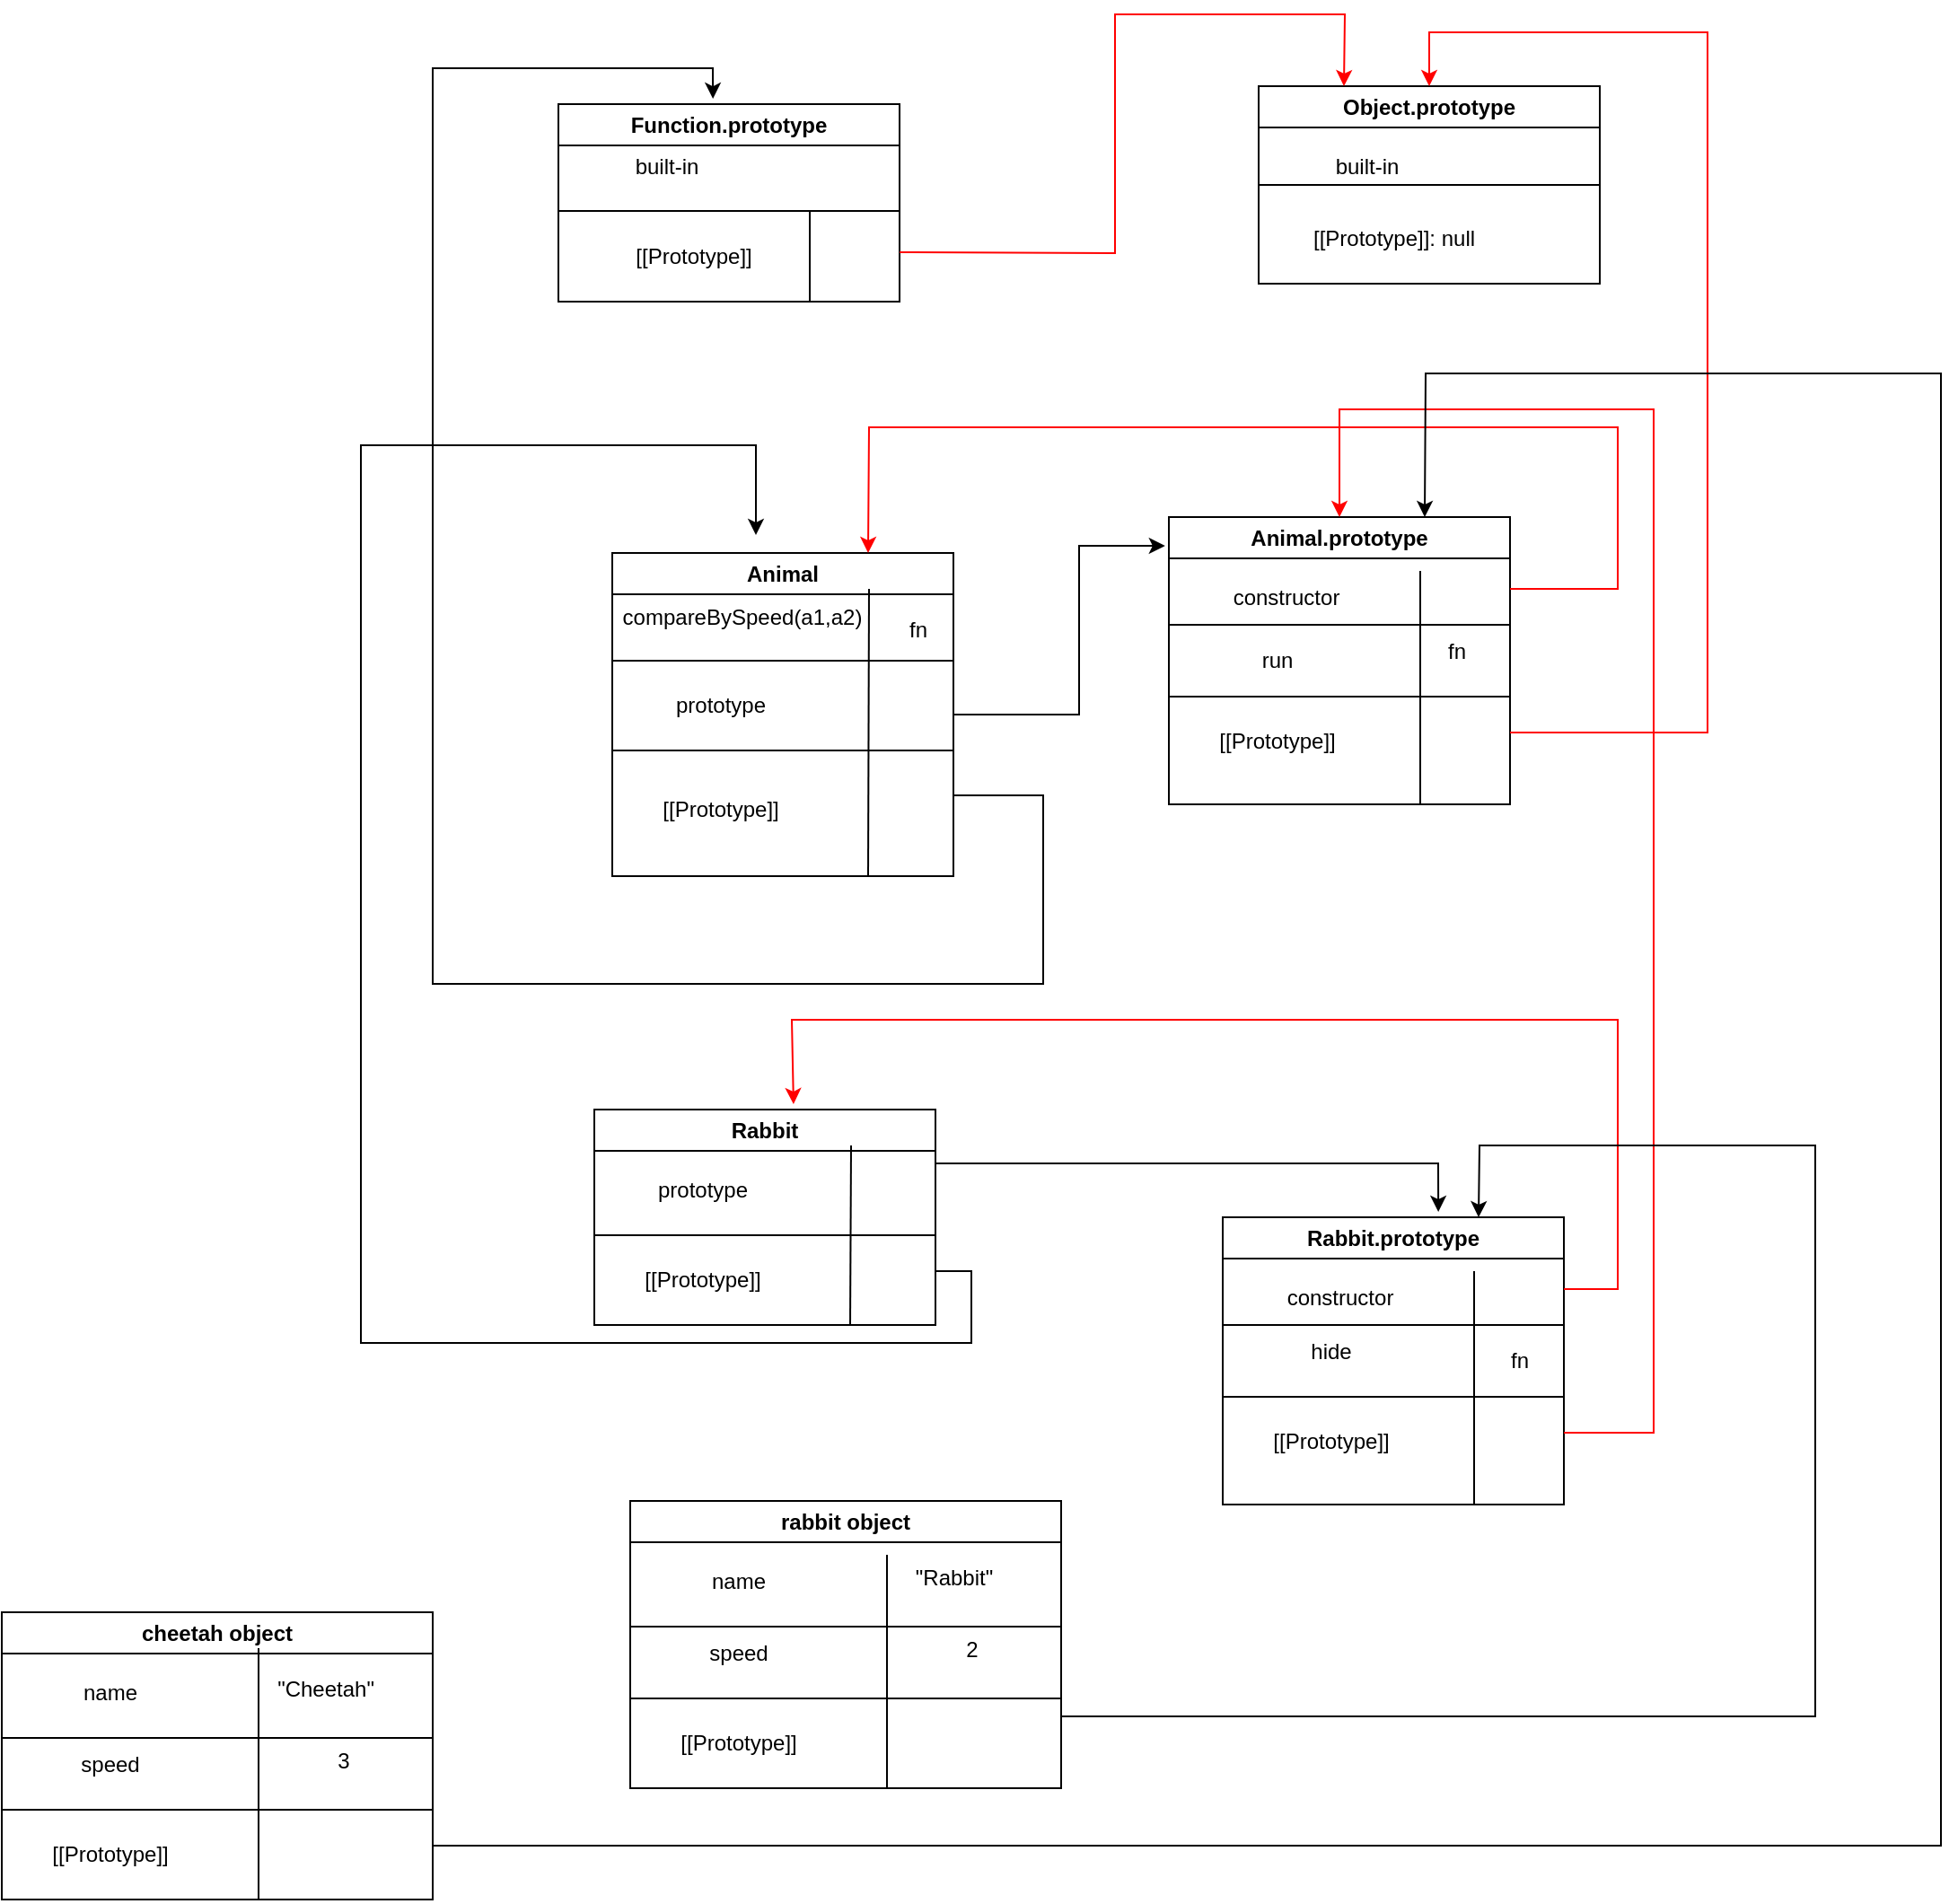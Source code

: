 <mxfile version="21.7.2" type="device">
  <diagram name="Page-1" id="e7e014a7-5840-1c2e-5031-d8a46d1fe8dd">
    <mxGraphModel dx="1242" dy="1551" grid="1" gridSize="10" guides="1" tooltips="1" connect="1" arrows="1" fold="1" page="1" pageScale="1" pageWidth="1169" pageHeight="826" background="none" math="0" shadow="0">
      <root>
        <mxCell id="0" />
        <mxCell id="1" parent="0" />
        <mxCell id="yAwxaY544E79cHh0S0Ri-43" value="Animal" style="swimlane;whiteSpace=wrap;html=1;" parent="1" vertex="1">
          <mxGeometry x="380" y="270" width="190" height="180" as="geometry" />
        </mxCell>
        <mxCell id="yAwxaY544E79cHh0S0Ri-44" value="compareBySpeed(a1,a2)" style="text;html=1;align=center;verticalAlign=middle;resizable=0;points=[];autosize=1;strokeColor=none;fillColor=none;" parent="yAwxaY544E79cHh0S0Ri-43" vertex="1">
          <mxGeometry x="-8" y="21" width="160" height="30" as="geometry" />
        </mxCell>
        <mxCell id="yAwxaY544E79cHh0S0Ri-46" value="prototype" style="text;html=1;align=center;verticalAlign=middle;resizable=0;points=[];autosize=1;strokeColor=none;fillColor=none;" parent="yAwxaY544E79cHh0S0Ri-43" vertex="1">
          <mxGeometry x="25" y="70" width="70" height="30" as="geometry" />
        </mxCell>
        <mxCell id="yAwxaY544E79cHh0S0Ri-48" value="[[Prototype]]" style="text;html=1;align=center;verticalAlign=middle;resizable=0;points=[];autosize=1;strokeColor=none;fillColor=none;" parent="yAwxaY544E79cHh0S0Ri-43" vertex="1">
          <mxGeometry x="15" y="128" width="90" height="30" as="geometry" />
        </mxCell>
        <mxCell id="yAwxaY544E79cHh0S0Ri-49" value="" style="endArrow=none;html=1;rounded=0;exitX=0.75;exitY=1;exitDx=0;exitDy=0;" parent="yAwxaY544E79cHh0S0Ri-43" source="yAwxaY544E79cHh0S0Ri-43" edge="1">
          <mxGeometry width="50" height="50" relative="1" as="geometry">
            <mxPoint x="230" y="190" as="sourcePoint" />
            <mxPoint x="143" y="20" as="targetPoint" />
          </mxGeometry>
        </mxCell>
        <mxCell id="yAwxaY544E79cHh0S0Ri-45" value="" style="endArrow=none;html=1;rounded=0;" parent="1" edge="1">
          <mxGeometry width="50" height="50" relative="1" as="geometry">
            <mxPoint x="380" y="330" as="sourcePoint" />
            <mxPoint x="570" y="330" as="targetPoint" />
          </mxGeometry>
        </mxCell>
        <mxCell id="yAwxaY544E79cHh0S0Ri-47" value="" style="endArrow=none;html=1;rounded=0;" parent="1" edge="1">
          <mxGeometry width="50" height="50" relative="1" as="geometry">
            <mxPoint x="380" y="380" as="sourcePoint" />
            <mxPoint x="570" y="380" as="targetPoint" />
          </mxGeometry>
        </mxCell>
        <mxCell id="yAwxaY544E79cHh0S0Ri-50" value="Animal.prototype" style="swimlane;whiteSpace=wrap;html=1;" parent="1" vertex="1">
          <mxGeometry x="690" y="250" width="190" height="160" as="geometry" />
        </mxCell>
        <mxCell id="yAwxaY544E79cHh0S0Ri-51" value="constructor" style="text;html=1;align=center;verticalAlign=middle;resizable=0;points=[];autosize=1;strokeColor=none;fillColor=none;" parent="yAwxaY544E79cHh0S0Ri-50" vertex="1">
          <mxGeometry x="25" y="30" width="80" height="30" as="geometry" />
        </mxCell>
        <mxCell id="yAwxaY544E79cHh0S0Ri-52" value="run" style="text;html=1;align=center;verticalAlign=middle;resizable=0;points=[];autosize=1;strokeColor=none;fillColor=none;" parent="yAwxaY544E79cHh0S0Ri-50" vertex="1">
          <mxGeometry x="40" y="65" width="40" height="30" as="geometry" />
        </mxCell>
        <mxCell id="yAwxaY544E79cHh0S0Ri-53" value="[[Prototype]]" style="text;html=1;align=center;verticalAlign=middle;resizable=0;points=[];autosize=1;strokeColor=none;fillColor=none;" parent="yAwxaY544E79cHh0S0Ri-50" vertex="1">
          <mxGeometry x="15" y="110" width="90" height="30" as="geometry" />
        </mxCell>
        <mxCell id="yAwxaY544E79cHh0S0Ri-56" value="" style="endArrow=none;html=1;rounded=0;exitX=0.75;exitY=1;exitDx=0;exitDy=0;" parent="yAwxaY544E79cHh0S0Ri-50" edge="1">
          <mxGeometry width="50" height="50" relative="1" as="geometry">
            <mxPoint x="140" y="160" as="sourcePoint" />
            <mxPoint x="140" y="30" as="targetPoint" />
          </mxGeometry>
        </mxCell>
        <mxCell id="fElDDxaBu8mMr2yJlxtf-1" value="fn" style="text;html=1;align=center;verticalAlign=middle;resizable=0;points=[];autosize=1;strokeColor=none;fillColor=none;" vertex="1" parent="yAwxaY544E79cHh0S0Ri-50">
          <mxGeometry x="145" y="60" width="30" height="30" as="geometry" />
        </mxCell>
        <mxCell id="yAwxaY544E79cHh0S0Ri-54" value="" style="endArrow=none;html=1;rounded=0;" parent="1" edge="1">
          <mxGeometry width="50" height="50" relative="1" as="geometry">
            <mxPoint x="690" y="310" as="sourcePoint" />
            <mxPoint x="880" y="310" as="targetPoint" />
          </mxGeometry>
        </mxCell>
        <mxCell id="yAwxaY544E79cHh0S0Ri-55" value="" style="endArrow=none;html=1;rounded=0;" parent="1" edge="1">
          <mxGeometry width="50" height="50" relative="1" as="geometry">
            <mxPoint x="690" y="350" as="sourcePoint" />
            <mxPoint x="880" y="350" as="targetPoint" />
          </mxGeometry>
        </mxCell>
        <mxCell id="yAwxaY544E79cHh0S0Ri-57" value="" style="endArrow=classic;html=1;rounded=0;entryX=-0.011;entryY=0.1;entryDx=0;entryDy=0;entryPerimeter=0;" parent="1" target="yAwxaY544E79cHh0S0Ri-50" edge="1">
          <mxGeometry width="50" height="50" relative="1" as="geometry">
            <mxPoint x="570" y="360" as="sourcePoint" />
            <mxPoint x="660" y="400" as="targetPoint" />
            <Array as="points">
              <mxPoint x="640" y="360" />
              <mxPoint x="640" y="266" />
            </Array>
          </mxGeometry>
        </mxCell>
        <mxCell id="yAwxaY544E79cHh0S0Ri-58" value="" style="endArrow=classic;html=1;rounded=0;exitX=1;exitY=0.25;exitDx=0;exitDy=0;entryX=0.75;entryY=0;entryDx=0;entryDy=0;strokeColor=#FF0000;" parent="1" source="yAwxaY544E79cHh0S0Ri-50" target="yAwxaY544E79cHh0S0Ri-43" edge="1">
          <mxGeometry width="50" height="50" relative="1" as="geometry">
            <mxPoint x="610" y="450" as="sourcePoint" />
            <mxPoint x="410" y="200" as="targetPoint" />
            <Array as="points">
              <mxPoint x="940" y="290" />
              <mxPoint x="940" y="200" />
              <mxPoint x="523" y="200" />
            </Array>
          </mxGeometry>
        </mxCell>
        <mxCell id="yAwxaY544E79cHh0S0Ri-59" value="Object.prototype" style="swimlane;whiteSpace=wrap;html=1;" parent="1" vertex="1">
          <mxGeometry x="740" y="10" width="190" height="110" as="geometry" />
        </mxCell>
        <mxCell id="yAwxaY544E79cHh0S0Ri-60" value="built-in" style="text;html=1;align=center;verticalAlign=middle;resizable=0;points=[];autosize=1;strokeColor=none;fillColor=none;" parent="yAwxaY544E79cHh0S0Ri-59" vertex="1">
          <mxGeometry x="30" y="30" width="60" height="30" as="geometry" />
        </mxCell>
        <mxCell id="yAwxaY544E79cHh0S0Ri-62" value="[[Prototype]]: null" style="text;html=1;align=center;verticalAlign=middle;resizable=0;points=[];autosize=1;strokeColor=none;fillColor=none;" parent="yAwxaY544E79cHh0S0Ri-59" vertex="1">
          <mxGeometry x="20" y="70" width="110" height="30" as="geometry" />
        </mxCell>
        <mxCell id="yAwxaY544E79cHh0S0Ri-65" value="" style="endArrow=none;html=1;rounded=0;exitX=0;exitY=0.5;exitDx=0;exitDy=0;entryX=1;entryY=0.5;entryDx=0;entryDy=0;" parent="1" source="yAwxaY544E79cHh0S0Ri-59" target="yAwxaY544E79cHh0S0Ri-59" edge="1">
          <mxGeometry width="50" height="50" relative="1" as="geometry">
            <mxPoint x="610" y="200" as="sourcePoint" />
            <mxPoint x="660" y="150" as="targetPoint" />
          </mxGeometry>
        </mxCell>
        <mxCell id="yAwxaY544E79cHh0S0Ri-66" value="" style="endArrow=classic;html=1;rounded=0;exitX=1;exitY=0.75;exitDx=0;exitDy=0;entryX=0.5;entryY=0;entryDx=0;entryDy=0;strokeColor=#FF0000;" parent="1" source="yAwxaY544E79cHh0S0Ri-50" target="yAwxaY544E79cHh0S0Ri-59" edge="1">
          <mxGeometry width="50" height="50" relative="1" as="geometry">
            <mxPoint x="610" y="200" as="sourcePoint" />
            <mxPoint x="990" y="-80" as="targetPoint" />
            <Array as="points">
              <mxPoint x="990" y="370" />
              <mxPoint x="990" y="-20" />
              <mxPoint x="835" y="-20" />
            </Array>
          </mxGeometry>
        </mxCell>
        <mxCell id="yAwxaY544E79cHh0S0Ri-67" value="Function.prototype" style="swimlane;whiteSpace=wrap;html=1;" parent="1" vertex="1">
          <mxGeometry x="350" y="20" width="190" height="110" as="geometry" />
        </mxCell>
        <mxCell id="yAwxaY544E79cHh0S0Ri-68" value="built-in" style="text;html=1;align=center;verticalAlign=middle;resizable=0;points=[];autosize=1;strokeColor=none;fillColor=none;" parent="yAwxaY544E79cHh0S0Ri-67" vertex="1">
          <mxGeometry x="30" y="20" width="60" height="30" as="geometry" />
        </mxCell>
        <mxCell id="yAwxaY544E79cHh0S0Ri-69" value="[[Prototype]]" style="text;html=1;align=center;verticalAlign=middle;resizable=0;points=[];autosize=1;strokeColor=none;fillColor=none;" parent="yAwxaY544E79cHh0S0Ri-67" vertex="1">
          <mxGeometry x="30" y="70" width="90" height="30" as="geometry" />
        </mxCell>
        <mxCell id="yAwxaY544E79cHh0S0Ri-70" value="" style="endArrow=none;html=1;rounded=0;" parent="yAwxaY544E79cHh0S0Ri-67" edge="1">
          <mxGeometry width="50" height="50" relative="1" as="geometry">
            <mxPoint x="140" y="110" as="sourcePoint" />
            <mxPoint x="140" y="60" as="targetPoint" />
          </mxGeometry>
        </mxCell>
        <mxCell id="yAwxaY544E79cHh0S0Ri-71" value="" style="endArrow=none;html=1;rounded=0;exitX=0;exitY=0.5;exitDx=0;exitDy=0;entryX=1;entryY=0.5;entryDx=0;entryDy=0;" parent="yAwxaY544E79cHh0S0Ri-67" edge="1">
          <mxGeometry width="50" height="50" relative="1" as="geometry">
            <mxPoint y="59.5" as="sourcePoint" />
            <mxPoint x="190" y="59.5" as="targetPoint" />
          </mxGeometry>
        </mxCell>
        <mxCell id="yAwxaY544E79cHh0S0Ri-72" value="" style="endArrow=classic;html=1;rounded=0;exitX=1;exitY=0.75;exitDx=0;exitDy=0;entryX=0.25;entryY=0;entryDx=0;entryDy=0;strokeColor=#FF0000;" parent="1" source="yAwxaY544E79cHh0S0Ri-67" target="yAwxaY544E79cHh0S0Ri-59" edge="1">
          <mxGeometry width="50" height="50" relative="1" as="geometry">
            <mxPoint x="610" y="200" as="sourcePoint" />
            <mxPoint x="690" y="-30" as="targetPoint" />
            <Array as="points">
              <mxPoint x="660" y="103" />
              <mxPoint x="660" y="-30" />
              <mxPoint x="788" y="-30" />
            </Array>
          </mxGeometry>
        </mxCell>
        <mxCell id="yAwxaY544E79cHh0S0Ri-73" value="" style="endArrow=classic;html=1;rounded=0;exitX=1;exitY=0.75;exitDx=0;exitDy=0;entryX=0.453;entryY=-0.027;entryDx=0;entryDy=0;entryPerimeter=0;" parent="1" source="yAwxaY544E79cHh0S0Ri-43" target="yAwxaY544E79cHh0S0Ri-67" edge="1">
          <mxGeometry width="50" height="50" relative="1" as="geometry">
            <mxPoint x="610" y="200" as="sourcePoint" />
            <mxPoint x="280" y="30" as="targetPoint" />
            <Array as="points">
              <mxPoint x="620" y="405" />
              <mxPoint x="620" y="510" />
              <mxPoint x="280" y="510" />
              <mxPoint x="280" />
              <mxPoint x="436" />
            </Array>
          </mxGeometry>
        </mxCell>
        <mxCell id="yAwxaY544E79cHh0S0Ri-74" value="Rabbit" style="swimlane;whiteSpace=wrap;html=1;" parent="1" vertex="1">
          <mxGeometry x="370" y="580" width="190" height="120" as="geometry" />
        </mxCell>
        <mxCell id="yAwxaY544E79cHh0S0Ri-76" value="prototype" style="text;html=1;align=center;verticalAlign=middle;resizable=0;points=[];autosize=1;strokeColor=none;fillColor=none;" parent="yAwxaY544E79cHh0S0Ri-74" vertex="1">
          <mxGeometry x="25" y="30" width="70" height="30" as="geometry" />
        </mxCell>
        <mxCell id="yAwxaY544E79cHh0S0Ri-77" value="[[Prototype]]" style="text;html=1;align=center;verticalAlign=middle;resizable=0;points=[];autosize=1;strokeColor=none;fillColor=none;" parent="yAwxaY544E79cHh0S0Ri-74" vertex="1">
          <mxGeometry x="15" y="80" width="90" height="30" as="geometry" />
        </mxCell>
        <mxCell id="yAwxaY544E79cHh0S0Ri-78" value="" style="endArrow=none;html=1;rounded=0;" parent="yAwxaY544E79cHh0S0Ri-74" edge="1">
          <mxGeometry width="50" height="50" relative="1" as="geometry">
            <mxPoint y="70" as="sourcePoint" />
            <mxPoint x="190" y="70" as="targetPoint" />
          </mxGeometry>
        </mxCell>
        <mxCell id="yAwxaY544E79cHh0S0Ri-80" value="" style="endArrow=none;html=1;rounded=0;exitX=0.75;exitY=1;exitDx=0;exitDy=0;" parent="1" source="yAwxaY544E79cHh0S0Ri-74" edge="1">
          <mxGeometry width="50" height="50" relative="1" as="geometry">
            <mxPoint x="610" y="480" as="sourcePoint" />
            <mxPoint x="513" y="600" as="targetPoint" />
          </mxGeometry>
        </mxCell>
        <mxCell id="yAwxaY544E79cHh0S0Ri-83" value="" style="endArrow=classic;html=1;rounded=0;exitX=1;exitY=0.75;exitDx=0;exitDy=0;" parent="1" source="yAwxaY544E79cHh0S0Ri-74" edge="1">
          <mxGeometry width="50" height="50" relative="1" as="geometry">
            <mxPoint x="610" y="480" as="sourcePoint" />
            <mxPoint x="460" y="260" as="targetPoint" />
            <Array as="points">
              <mxPoint x="580" y="670" />
              <mxPoint x="580" y="710" />
              <mxPoint x="240" y="710" />
              <mxPoint x="240" y="210" />
              <mxPoint x="460" y="210" />
            </Array>
          </mxGeometry>
        </mxCell>
        <mxCell id="yAwxaY544E79cHh0S0Ri-85" value="Rabbit.prototype" style="swimlane;whiteSpace=wrap;html=1;" parent="1" vertex="1">
          <mxGeometry x="720" y="640" width="190" height="160" as="geometry" />
        </mxCell>
        <mxCell id="yAwxaY544E79cHh0S0Ri-86" value="constructor" style="text;html=1;align=center;verticalAlign=middle;resizable=0;points=[];autosize=1;strokeColor=none;fillColor=none;" parent="yAwxaY544E79cHh0S0Ri-85" vertex="1">
          <mxGeometry x="25" y="30" width="80" height="30" as="geometry" />
        </mxCell>
        <mxCell id="yAwxaY544E79cHh0S0Ri-87" value="hide" style="text;html=1;align=center;verticalAlign=middle;resizable=0;points=[];autosize=1;strokeColor=none;fillColor=none;" parent="yAwxaY544E79cHh0S0Ri-85" vertex="1">
          <mxGeometry x="35" y="60" width="50" height="30" as="geometry" />
        </mxCell>
        <mxCell id="yAwxaY544E79cHh0S0Ri-88" value="[[Prototype]]" style="text;html=1;align=center;verticalAlign=middle;resizable=0;points=[];autosize=1;strokeColor=none;fillColor=none;" parent="yAwxaY544E79cHh0S0Ri-85" vertex="1">
          <mxGeometry x="15" y="110" width="90" height="30" as="geometry" />
        </mxCell>
        <mxCell id="yAwxaY544E79cHh0S0Ri-89" value="" style="endArrow=none;html=1;rounded=0;exitX=0.75;exitY=1;exitDx=0;exitDy=0;" parent="yAwxaY544E79cHh0S0Ri-85" edge="1">
          <mxGeometry width="50" height="50" relative="1" as="geometry">
            <mxPoint x="140" y="160" as="sourcePoint" />
            <mxPoint x="140" y="30" as="targetPoint" />
          </mxGeometry>
        </mxCell>
        <mxCell id="yAwxaY544E79cHh0S0Ri-90" value="" style="endArrow=none;html=1;rounded=0;" parent="yAwxaY544E79cHh0S0Ri-85" edge="1">
          <mxGeometry width="50" height="50" relative="1" as="geometry">
            <mxPoint y="60" as="sourcePoint" />
            <mxPoint x="190" y="60" as="targetPoint" />
          </mxGeometry>
        </mxCell>
        <mxCell id="yAwxaY544E79cHh0S0Ri-91" value="" style="endArrow=none;html=1;rounded=0;" parent="yAwxaY544E79cHh0S0Ri-85" edge="1">
          <mxGeometry width="50" height="50" relative="1" as="geometry">
            <mxPoint y="100" as="sourcePoint" />
            <mxPoint x="190" y="100" as="targetPoint" />
          </mxGeometry>
        </mxCell>
        <mxCell id="fElDDxaBu8mMr2yJlxtf-3" value="fn" style="text;html=1;align=center;verticalAlign=middle;resizable=0;points=[];autosize=1;strokeColor=none;fillColor=none;" vertex="1" parent="yAwxaY544E79cHh0S0Ri-85">
          <mxGeometry x="150" y="65" width="30" height="30" as="geometry" />
        </mxCell>
        <mxCell id="yAwxaY544E79cHh0S0Ri-92" value="" style="endArrow=classic;html=1;rounded=0;exitX=1;exitY=0.75;exitDx=0;exitDy=0;entryX=0.5;entryY=0;entryDx=0;entryDy=0;strokeColor=#FF0000;" parent="1" source="yAwxaY544E79cHh0S0Ri-85" target="yAwxaY544E79cHh0S0Ri-50" edge="1">
          <mxGeometry width="50" height="50" relative="1" as="geometry">
            <mxPoint x="610" y="480" as="sourcePoint" />
            <mxPoint x="960" y="230" as="targetPoint" />
            <Array as="points">
              <mxPoint x="960" y="760" />
              <mxPoint x="960" y="190" />
              <mxPoint x="785" y="190" />
            </Array>
          </mxGeometry>
        </mxCell>
        <mxCell id="yAwxaY544E79cHh0S0Ri-94" value="" style="endArrow=classic;html=1;rounded=0;exitX=1;exitY=0.25;exitDx=0;exitDy=0;entryX=0.584;entryY=-0.025;entryDx=0;entryDy=0;entryPerimeter=0;strokeColor=#FF0000;" parent="1" source="yAwxaY544E79cHh0S0Ri-85" target="yAwxaY544E79cHh0S0Ri-74" edge="1">
          <mxGeometry width="50" height="50" relative="1" as="geometry">
            <mxPoint x="610" y="460" as="sourcePoint" />
            <mxPoint x="940" y="440" as="targetPoint" />
            <Array as="points">
              <mxPoint x="940" y="680" />
              <mxPoint x="940" y="530" />
              <mxPoint x="480" y="530" />
            </Array>
          </mxGeometry>
        </mxCell>
        <mxCell id="yAwxaY544E79cHh0S0Ri-95" value="" style="endArrow=classic;html=1;rounded=0;exitX=1;exitY=0.25;exitDx=0;exitDy=0;entryX=0.632;entryY=-0.019;entryDx=0;entryDy=0;entryPerimeter=0;" parent="1" source="yAwxaY544E79cHh0S0Ri-74" target="yAwxaY544E79cHh0S0Ri-85" edge="1">
          <mxGeometry width="50" height="50" relative="1" as="geometry">
            <mxPoint x="610" y="590" as="sourcePoint" />
            <mxPoint x="860" y="610" as="targetPoint" />
            <Array as="points">
              <mxPoint x="840" y="610" />
            </Array>
          </mxGeometry>
        </mxCell>
        <mxCell id="yAwxaY544E79cHh0S0Ri-96" value="cheetah object" style="swimlane;whiteSpace=wrap;html=1;" parent="1" vertex="1">
          <mxGeometry x="40" y="860" width="240" height="160" as="geometry" />
        </mxCell>
        <mxCell id="yAwxaY544E79cHh0S0Ri-97" value="name" style="text;html=1;align=center;verticalAlign=middle;resizable=0;points=[];autosize=1;strokeColor=none;fillColor=none;" parent="yAwxaY544E79cHh0S0Ri-96" vertex="1">
          <mxGeometry x="35" y="30" width="50" height="30" as="geometry" />
        </mxCell>
        <mxCell id="yAwxaY544E79cHh0S0Ri-98" value="[[Prototype]]" style="text;html=1;align=center;verticalAlign=middle;resizable=0;points=[];autosize=1;strokeColor=none;fillColor=none;" parent="yAwxaY544E79cHh0S0Ri-96" vertex="1">
          <mxGeometry x="15" y="120" width="90" height="30" as="geometry" />
        </mxCell>
        <mxCell id="yAwxaY544E79cHh0S0Ri-99" value="" style="endArrow=none;html=1;rounded=0;" parent="yAwxaY544E79cHh0S0Ri-96" edge="1">
          <mxGeometry width="50" height="50" relative="1" as="geometry">
            <mxPoint y="70" as="sourcePoint" />
            <mxPoint x="240" y="70" as="targetPoint" />
          </mxGeometry>
        </mxCell>
        <mxCell id="yAwxaY544E79cHh0S0Ri-100" value="" style="endArrow=none;html=1;rounded=0;" parent="yAwxaY544E79cHh0S0Ri-96" edge="1">
          <mxGeometry width="50" height="50" relative="1" as="geometry">
            <mxPoint y="110" as="sourcePoint" />
            <mxPoint x="240" y="110" as="targetPoint" />
          </mxGeometry>
        </mxCell>
        <mxCell id="yAwxaY544E79cHh0S0Ri-103" value="speed" style="text;html=1;align=center;verticalAlign=middle;resizable=0;points=[];autosize=1;strokeColor=none;fillColor=none;" parent="yAwxaY544E79cHh0S0Ri-96" vertex="1">
          <mxGeometry x="30" y="70" width="60" height="30" as="geometry" />
        </mxCell>
        <mxCell id="yAwxaY544E79cHh0S0Ri-101" value="" style="endArrow=none;html=1;rounded=0;" parent="1" edge="1">
          <mxGeometry width="50" height="50" relative="1" as="geometry">
            <mxPoint x="183" y="1020" as="sourcePoint" />
            <mxPoint x="183" y="880" as="targetPoint" />
          </mxGeometry>
        </mxCell>
        <mxCell id="yAwxaY544E79cHh0S0Ri-102" value="&quot;Cheetah&quot;" style="text;html=1;align=center;verticalAlign=middle;resizable=0;points=[];autosize=1;strokeColor=none;fillColor=none;" parent="1" vertex="1">
          <mxGeometry x="180" y="888" width="80" height="30" as="geometry" />
        </mxCell>
        <mxCell id="yAwxaY544E79cHh0S0Ri-104" value="3" style="text;html=1;align=center;verticalAlign=middle;resizable=0;points=[];autosize=1;strokeColor=none;fillColor=none;" parent="1" vertex="1">
          <mxGeometry x="215" y="928" width="30" height="30" as="geometry" />
        </mxCell>
        <mxCell id="yAwxaY544E79cHh0S0Ri-105" value="" style="endArrow=classic;html=1;rounded=0;entryX=0.75;entryY=0;entryDx=0;entryDy=0;" parent="1" target="yAwxaY544E79cHh0S0Ri-50" edge="1">
          <mxGeometry width="50" height="50" relative="1" as="geometry">
            <mxPoint x="280" y="990" as="sourcePoint" />
            <mxPoint x="1120" y="190" as="targetPoint" />
            <Array as="points">
              <mxPoint x="1120" y="990" />
              <mxPoint x="1120" y="170" />
              <mxPoint x="833" y="170" />
            </Array>
          </mxGeometry>
        </mxCell>
        <mxCell id="yAwxaY544E79cHh0S0Ri-106" value="rabbit object" style="swimlane;whiteSpace=wrap;html=1;" parent="1" vertex="1">
          <mxGeometry x="390" y="798" width="240" height="160" as="geometry" />
        </mxCell>
        <mxCell id="yAwxaY544E79cHh0S0Ri-107" value="name" style="text;html=1;align=center;verticalAlign=middle;resizable=0;points=[];autosize=1;strokeColor=none;fillColor=none;" parent="yAwxaY544E79cHh0S0Ri-106" vertex="1">
          <mxGeometry x="35" y="30" width="50" height="30" as="geometry" />
        </mxCell>
        <mxCell id="yAwxaY544E79cHh0S0Ri-108" value="[[Prototype]]" style="text;html=1;align=center;verticalAlign=middle;resizable=0;points=[];autosize=1;strokeColor=none;fillColor=none;" parent="yAwxaY544E79cHh0S0Ri-106" vertex="1">
          <mxGeometry x="15" y="120" width="90" height="30" as="geometry" />
        </mxCell>
        <mxCell id="yAwxaY544E79cHh0S0Ri-109" value="" style="endArrow=none;html=1;rounded=0;" parent="yAwxaY544E79cHh0S0Ri-106" edge="1">
          <mxGeometry width="50" height="50" relative="1" as="geometry">
            <mxPoint y="70" as="sourcePoint" />
            <mxPoint x="240" y="70" as="targetPoint" />
          </mxGeometry>
        </mxCell>
        <mxCell id="yAwxaY544E79cHh0S0Ri-110" value="" style="endArrow=none;html=1;rounded=0;" parent="yAwxaY544E79cHh0S0Ri-106" edge="1">
          <mxGeometry width="50" height="50" relative="1" as="geometry">
            <mxPoint y="110" as="sourcePoint" />
            <mxPoint x="240" y="110" as="targetPoint" />
          </mxGeometry>
        </mxCell>
        <mxCell id="yAwxaY544E79cHh0S0Ri-111" value="speed" style="text;html=1;align=center;verticalAlign=middle;resizable=0;points=[];autosize=1;strokeColor=none;fillColor=none;" parent="yAwxaY544E79cHh0S0Ri-106" vertex="1">
          <mxGeometry x="30" y="70" width="60" height="30" as="geometry" />
        </mxCell>
        <mxCell id="yAwxaY544E79cHh0S0Ri-112" value="" style="endArrow=none;html=1;rounded=0;" parent="1" edge="1">
          <mxGeometry width="50" height="50" relative="1" as="geometry">
            <mxPoint x="533" y="958" as="sourcePoint" />
            <mxPoint x="533" y="828" as="targetPoint" />
          </mxGeometry>
        </mxCell>
        <mxCell id="yAwxaY544E79cHh0S0Ri-113" value="&quot;Rabbit&quot;" style="text;html=1;align=center;verticalAlign=middle;resizable=0;points=[];autosize=1;strokeColor=none;fillColor=none;" parent="1" vertex="1">
          <mxGeometry x="535" y="826" width="70" height="30" as="geometry" />
        </mxCell>
        <mxCell id="yAwxaY544E79cHh0S0Ri-114" value="2" style="text;html=1;align=center;verticalAlign=middle;resizable=0;points=[];autosize=1;strokeColor=none;fillColor=none;" parent="1" vertex="1">
          <mxGeometry x="565" y="866" width="30" height="30" as="geometry" />
        </mxCell>
        <mxCell id="yAwxaY544E79cHh0S0Ri-115" value="" style="endArrow=classic;html=1;rounded=0;exitX=1;exitY=0.75;exitDx=0;exitDy=0;entryX=0.75;entryY=0;entryDx=0;entryDy=0;" parent="1" source="yAwxaY544E79cHh0S0Ri-106" target="yAwxaY544E79cHh0S0Ri-85" edge="1">
          <mxGeometry width="50" height="50" relative="1" as="geometry">
            <mxPoint x="610" y="790" as="sourcePoint" />
            <mxPoint x="1050" y="590" as="targetPoint" />
            <Array as="points">
              <mxPoint x="1050" y="918" />
              <mxPoint x="1050" y="600" />
              <mxPoint x="863" y="600" />
            </Array>
          </mxGeometry>
        </mxCell>
        <mxCell id="fElDDxaBu8mMr2yJlxtf-2" value="fn" style="text;html=1;align=center;verticalAlign=middle;resizable=0;points=[];autosize=1;strokeColor=none;fillColor=none;" vertex="1" parent="1">
          <mxGeometry x="535" y="298" width="30" height="30" as="geometry" />
        </mxCell>
      </root>
    </mxGraphModel>
  </diagram>
</mxfile>
